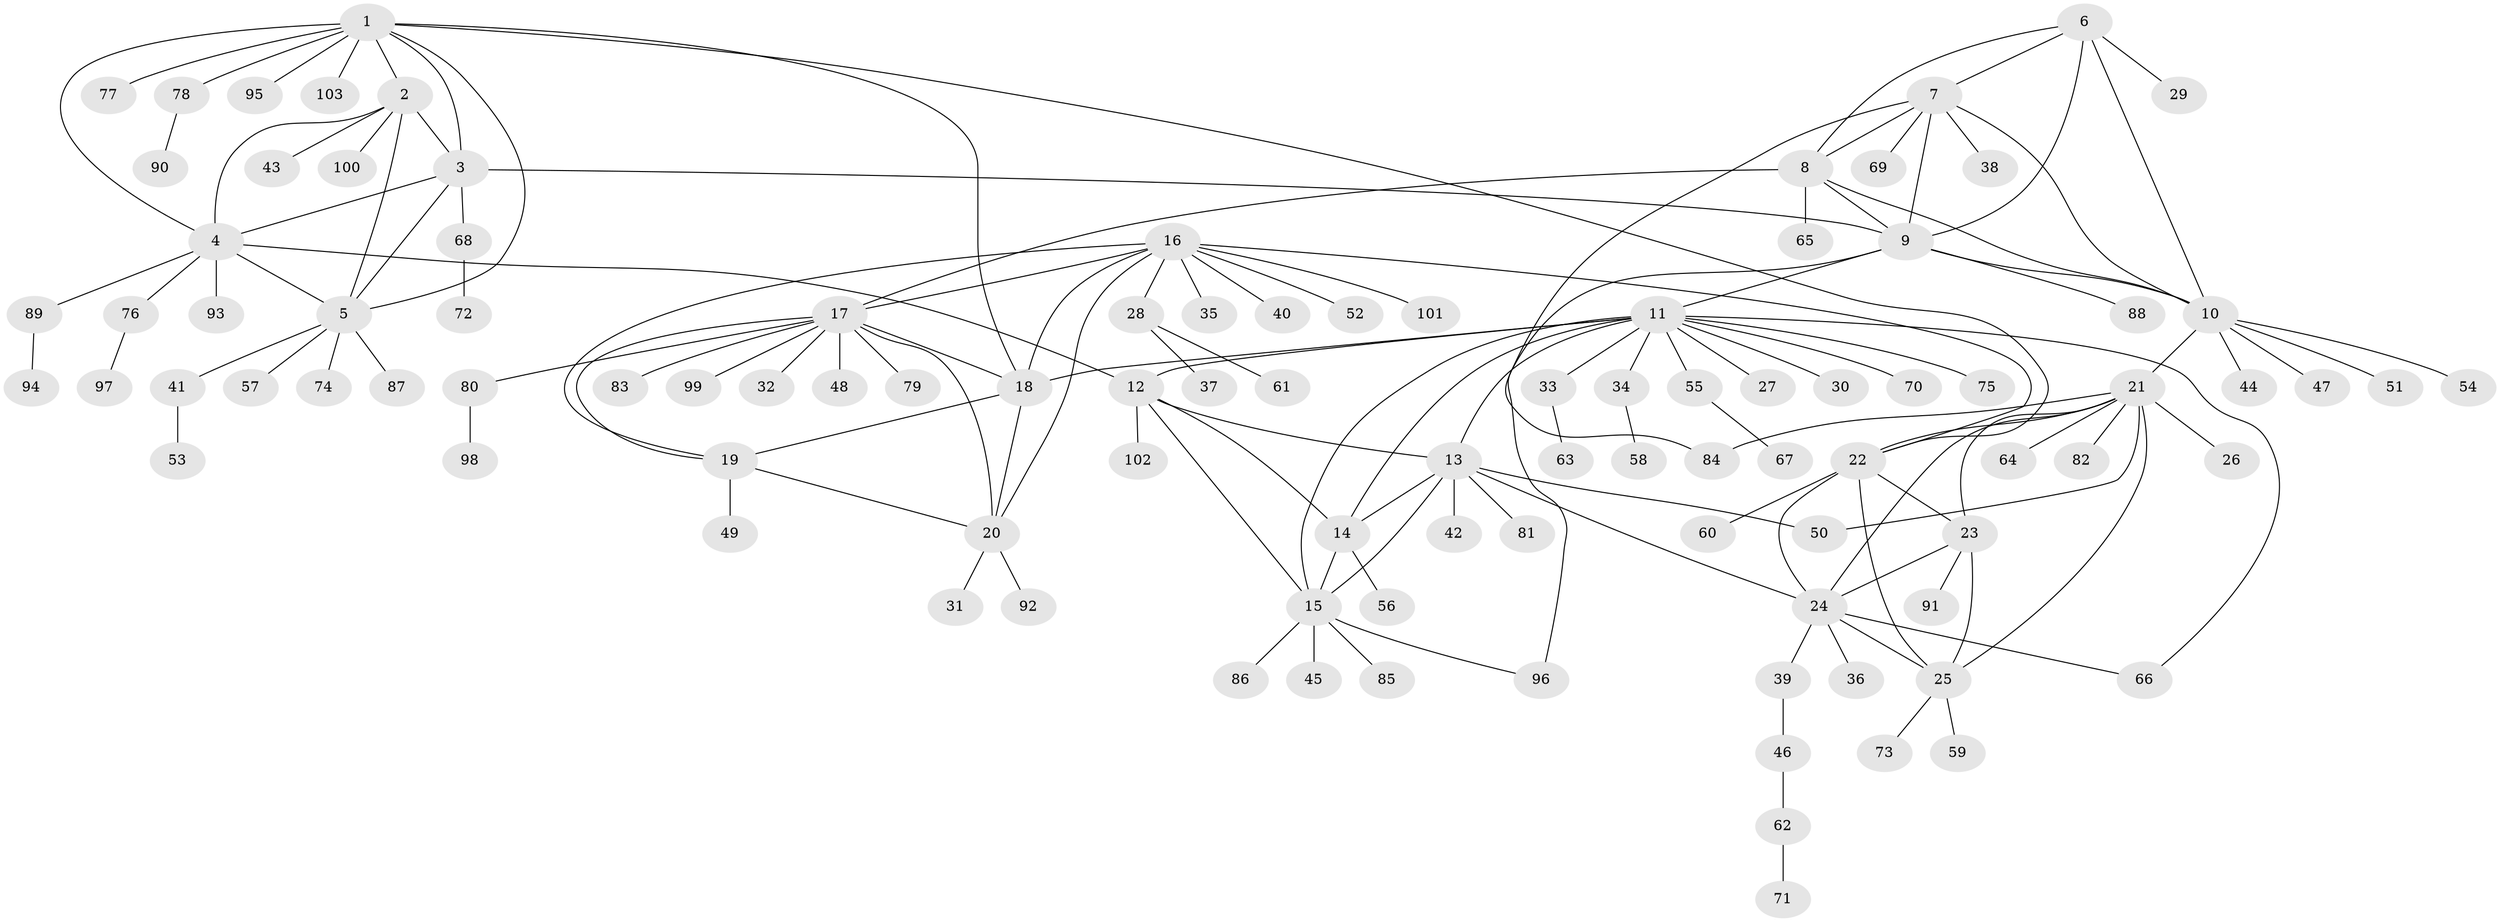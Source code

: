 // Generated by graph-tools (version 1.1) at 2025/26/03/09/25 03:26:48]
// undirected, 103 vertices, 142 edges
graph export_dot {
graph [start="1"]
  node [color=gray90,style=filled];
  1;
  2;
  3;
  4;
  5;
  6;
  7;
  8;
  9;
  10;
  11;
  12;
  13;
  14;
  15;
  16;
  17;
  18;
  19;
  20;
  21;
  22;
  23;
  24;
  25;
  26;
  27;
  28;
  29;
  30;
  31;
  32;
  33;
  34;
  35;
  36;
  37;
  38;
  39;
  40;
  41;
  42;
  43;
  44;
  45;
  46;
  47;
  48;
  49;
  50;
  51;
  52;
  53;
  54;
  55;
  56;
  57;
  58;
  59;
  60;
  61;
  62;
  63;
  64;
  65;
  66;
  67;
  68;
  69;
  70;
  71;
  72;
  73;
  74;
  75;
  76;
  77;
  78;
  79;
  80;
  81;
  82;
  83;
  84;
  85;
  86;
  87;
  88;
  89;
  90;
  91;
  92;
  93;
  94;
  95;
  96;
  97;
  98;
  99;
  100;
  101;
  102;
  103;
  1 -- 2;
  1 -- 3;
  1 -- 4;
  1 -- 5;
  1 -- 18;
  1 -- 22;
  1 -- 77;
  1 -- 78;
  1 -- 95;
  1 -- 103;
  2 -- 3;
  2 -- 4;
  2 -- 5;
  2 -- 43;
  2 -- 100;
  3 -- 4;
  3 -- 5;
  3 -- 9;
  3 -- 68;
  4 -- 5;
  4 -- 12;
  4 -- 76;
  4 -- 89;
  4 -- 93;
  5 -- 41;
  5 -- 57;
  5 -- 74;
  5 -- 87;
  6 -- 7;
  6 -- 8;
  6 -- 9;
  6 -- 10;
  6 -- 29;
  7 -- 8;
  7 -- 9;
  7 -- 10;
  7 -- 38;
  7 -- 69;
  7 -- 84;
  8 -- 9;
  8 -- 10;
  8 -- 17;
  8 -- 65;
  9 -- 10;
  9 -- 11;
  9 -- 88;
  9 -- 96;
  10 -- 21;
  10 -- 44;
  10 -- 47;
  10 -- 51;
  10 -- 54;
  11 -- 12;
  11 -- 13;
  11 -- 14;
  11 -- 15;
  11 -- 18;
  11 -- 27;
  11 -- 30;
  11 -- 33;
  11 -- 34;
  11 -- 55;
  11 -- 66;
  11 -- 70;
  11 -- 75;
  12 -- 13;
  12 -- 14;
  12 -- 15;
  12 -- 102;
  13 -- 14;
  13 -- 15;
  13 -- 24;
  13 -- 42;
  13 -- 50;
  13 -- 81;
  14 -- 15;
  14 -- 56;
  15 -- 45;
  15 -- 85;
  15 -- 86;
  15 -- 96;
  16 -- 17;
  16 -- 18;
  16 -- 19;
  16 -- 20;
  16 -- 22;
  16 -- 28;
  16 -- 35;
  16 -- 40;
  16 -- 52;
  16 -- 101;
  17 -- 18;
  17 -- 19;
  17 -- 20;
  17 -- 32;
  17 -- 48;
  17 -- 79;
  17 -- 80;
  17 -- 83;
  17 -- 99;
  18 -- 19;
  18 -- 20;
  19 -- 20;
  19 -- 49;
  20 -- 31;
  20 -- 92;
  21 -- 22;
  21 -- 23;
  21 -- 24;
  21 -- 25;
  21 -- 26;
  21 -- 50;
  21 -- 64;
  21 -- 82;
  21 -- 84;
  22 -- 23;
  22 -- 24;
  22 -- 25;
  22 -- 60;
  23 -- 24;
  23 -- 25;
  23 -- 91;
  24 -- 25;
  24 -- 36;
  24 -- 39;
  24 -- 66;
  25 -- 59;
  25 -- 73;
  28 -- 37;
  28 -- 61;
  33 -- 63;
  34 -- 58;
  39 -- 46;
  41 -- 53;
  46 -- 62;
  55 -- 67;
  62 -- 71;
  68 -- 72;
  76 -- 97;
  78 -- 90;
  80 -- 98;
  89 -- 94;
}
